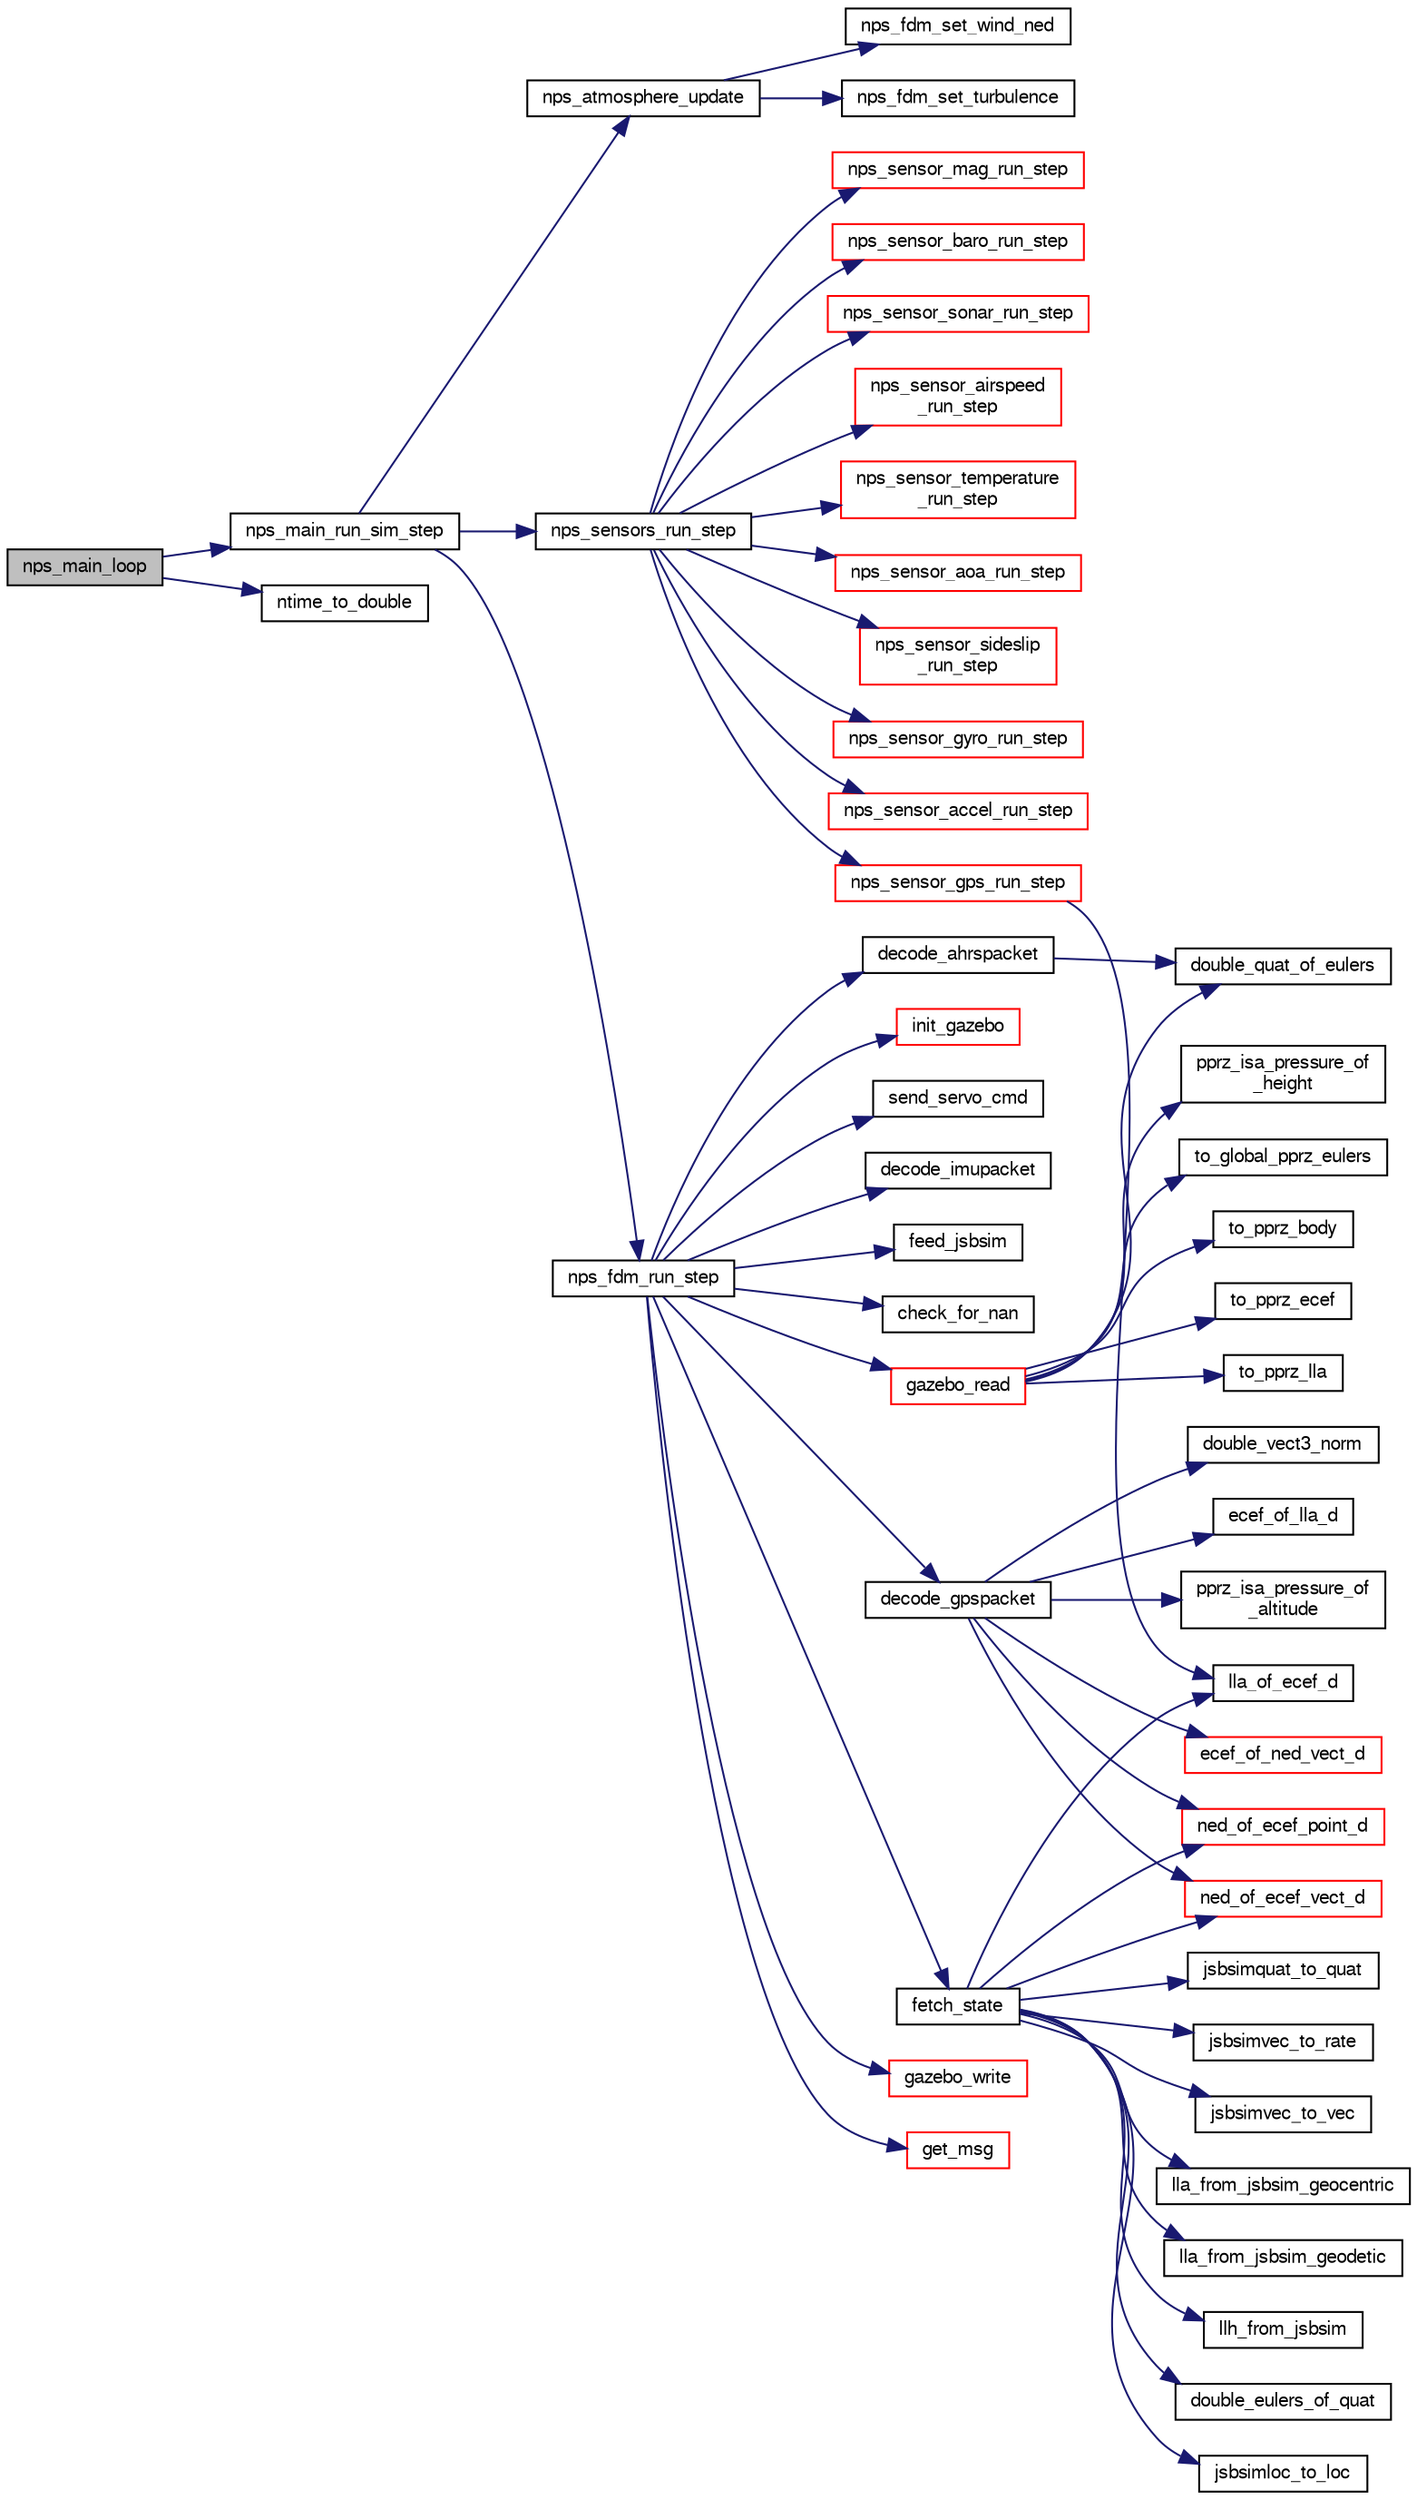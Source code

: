 digraph "nps_main_loop"
{
  edge [fontname="FreeSans",fontsize="10",labelfontname="FreeSans",labelfontsize="10"];
  node [fontname="FreeSans",fontsize="10",shape=record];
  rankdir="LR";
  Node1 [label="nps_main_loop",height=0.2,width=0.4,color="black", fillcolor="grey75", style="filled", fontcolor="black"];
  Node1 -> Node2 [color="midnightblue",fontsize="10",style="solid",fontname="FreeSans"];
  Node2 [label="nps_main_run_sim_step",height=0.2,width=0.4,color="black", fillcolor="white", style="filled",URL="$nps__main__hitl_8c.html#a9a080385e191a932860731e6f511c775"];
  Node2 -> Node3 [color="midnightblue",fontsize="10",style="solid",fontname="FreeSans"];
  Node3 [label="nps_atmosphere_update",height=0.2,width=0.4,color="black", fillcolor="white", style="filled",URL="$nps__atmosphere_8c.html#a67677167db3648e35b21ad5e7aab5e80"];
  Node3 -> Node4 [color="midnightblue",fontsize="10",style="solid",fontname="FreeSans"];
  Node4 [label="nps_fdm_set_turbulence",height=0.2,width=0.4,color="black", fillcolor="white", style="filled",URL="$nps__fdm_8h.html#ac07a0f8dffd889c21a81979e521a8d97"];
  Node3 -> Node5 [color="midnightblue",fontsize="10",style="solid",fontname="FreeSans"];
  Node5 [label="nps_fdm_set_wind_ned",height=0.2,width=0.4,color="black", fillcolor="white", style="filled",URL="$nps__fdm_8h.html#a05c90019f11f90f6855e9b0c3224b4a3"];
  Node2 -> Node6 [color="midnightblue",fontsize="10",style="solid",fontname="FreeSans"];
  Node6 [label="nps_fdm_run_step",height=0.2,width=0.4,color="black", fillcolor="white", style="filled",URL="$nps__fdm_8h.html#a4f72ff1c76415e3e41897d762122c5f8",tooltip="Update the simulation state. "];
  Node6 -> Node7 [color="midnightblue",fontsize="10",style="solid",fontname="FreeSans"];
  Node7 [label="check_for_nan",height=0.2,width=0.4,color="black", fillcolor="white", style="filled",URL="$nps__fdm__jsbsim_8cpp.html#aa8d531348a8fbe30accc30952915a90d",tooltip="Checks NpsFdm struct for NaNs. "];
  Node6 -> Node8 [color="midnightblue",fontsize="10",style="solid",fontname="FreeSans"];
  Node8 [label="decode_ahrspacket",height=0.2,width=0.4,color="black", fillcolor="white", style="filled",URL="$nps__fdm__crrcsim_8c.html#a8321162c08bf2560073a99ea18d5a045"];
  Node8 -> Node9 [color="midnightblue",fontsize="10",style="solid",fontname="FreeSans"];
  Node9 [label="double_quat_of_eulers",height=0.2,width=0.4,color="black", fillcolor="white", style="filled",URL="$group__math__algebra__double.html#gaa5c59899c8e47296ff62829cd74fcf47"];
  Node6 -> Node10 [color="midnightblue",fontsize="10",style="solid",fontname="FreeSans"];
  Node10 [label="decode_gpspacket",height=0.2,width=0.4,color="black", fillcolor="white", style="filled",URL="$nps__fdm__crrcsim_8c.html#af6bebbe57b1e739c8b1565a483f91597"];
  Node10 -> Node11 [color="midnightblue",fontsize="10",style="solid",fontname="FreeSans"];
  Node11 [label="double_vect3_norm",height=0.2,width=0.4,color="black", fillcolor="white", style="filled",URL="$group__math__algebra__double.html#gae5087aa382f54a889f1786194651a2b6"];
  Node10 -> Node12 [color="midnightblue",fontsize="10",style="solid",fontname="FreeSans"];
  Node12 [label="ecef_of_lla_d",height=0.2,width=0.4,color="black", fillcolor="white", style="filled",URL="$group__math__geodetic__double.html#gae6608c48696daebf3382f08e655028d9"];
  Node10 -> Node13 [color="midnightblue",fontsize="10",style="solid",fontname="FreeSans"];
  Node13 [label="ecef_of_ned_vect_d",height=0.2,width=0.4,color="red", fillcolor="white", style="filled",URL="$group__math__geodetic__double.html#ga6fbe577b9004aa2f3735dce8bd5e34d7"];
  Node10 -> Node14 [color="midnightblue",fontsize="10",style="solid",fontname="FreeSans"];
  Node14 [label="ned_of_ecef_point_d",height=0.2,width=0.4,color="red", fillcolor="white", style="filled",URL="$group__math__geodetic__double.html#gabf3f021edce24bfc61367d778cd20952"];
  Node10 -> Node15 [color="midnightblue",fontsize="10",style="solid",fontname="FreeSans"];
  Node15 [label="ned_of_ecef_vect_d",height=0.2,width=0.4,color="red", fillcolor="white", style="filled",URL="$group__math__geodetic__double.html#ga9a6c153bbedbbcc05dedcc6f5bc3266a"];
  Node10 -> Node16 [color="midnightblue",fontsize="10",style="solid",fontname="FreeSans"];
  Node16 [label="pprz_isa_pressure_of\l_altitude",height=0.2,width=0.4,color="black", fillcolor="white", style="filled",URL="$group__math__isa.html#ga64a5320121c2e4fcd276a8434fa18c7b",tooltip="Get pressure in Pa from absolute altitude (using simplified equation). "];
  Node6 -> Node17 [color="midnightblue",fontsize="10",style="solid",fontname="FreeSans"];
  Node17 [label="decode_imupacket",height=0.2,width=0.4,color="black", fillcolor="white", style="filled",URL="$nps__fdm__crrcsim_8c.html#ac37d179a4a680d5869427c60c0ef8c25"];
  Node6 -> Node18 [color="midnightblue",fontsize="10",style="solid",fontname="FreeSans"];
  Node18 [label="feed_jsbsim",height=0.2,width=0.4,color="black", fillcolor="white", style="filled",URL="$nps__fdm__jsbsim_8cpp.html#ac3f41f22e543ac14794eecd306681e76",tooltip="Feed JSBSim with the latest actuator commands. "];
  Node6 -> Node19 [color="midnightblue",fontsize="10",style="solid",fontname="FreeSans"];
  Node19 [label="fetch_state",height=0.2,width=0.4,color="black", fillcolor="white", style="filled",URL="$nps__fdm__jsbsim_8cpp.html#a2d617cee29889c9d6592f9978dfa8a31",tooltip="Populates the NPS fdm struct after a simulation step. "];
  Node19 -> Node20 [color="midnightblue",fontsize="10",style="solid",fontname="FreeSans"];
  Node20 [label="double_eulers_of_quat",height=0.2,width=0.4,color="black", fillcolor="white", style="filled",URL="$group__math__algebra__double.html#ga0535deb8e541ae49fbd3fff0ef33347d"];
  Node19 -> Node21 [color="midnightblue",fontsize="10",style="solid",fontname="FreeSans"];
  Node21 [label="jsbsimloc_to_loc",height=0.2,width=0.4,color="black", fillcolor="white", style="filled",URL="$nps__fdm__jsbsim_8cpp.html#a703cdaf8b93af6b9b808fcdbf4084618",tooltip="Convert JSBSim location format and struct to NPS location format and struct. "];
  Node19 -> Node22 [color="midnightblue",fontsize="10",style="solid",fontname="FreeSans"];
  Node22 [label="jsbsimquat_to_quat",height=0.2,width=0.4,color="black", fillcolor="white", style="filled",URL="$nps__fdm__jsbsim_8cpp.html#a7e68479ada54ac5003c84917b727b9d7",tooltip="Convert JSBSim quaternion struct to NPS quaternion struct. "];
  Node19 -> Node23 [color="midnightblue",fontsize="10",style="solid",fontname="FreeSans"];
  Node23 [label="jsbsimvec_to_rate",height=0.2,width=0.4,color="black", fillcolor="white", style="filled",URL="$nps__fdm__jsbsim_8cpp.html#acf70433e41af4d4790169eae2540d1cf",tooltip="Convert JSBSim rates vector struct to NPS rates struct. "];
  Node19 -> Node24 [color="midnightblue",fontsize="10",style="solid",fontname="FreeSans"];
  Node24 [label="jsbsimvec_to_vec",height=0.2,width=0.4,color="black", fillcolor="white", style="filled",URL="$nps__fdm__jsbsim_8cpp.html#acdf7fcf0cea69535a6ff9f01f9323f52",tooltip="Convert JSBSim vector format and struct to NPS vector format and struct. "];
  Node19 -> Node25 [color="midnightblue",fontsize="10",style="solid",fontname="FreeSans"];
  Node25 [label="lla_from_jsbsim_geocentric",height=0.2,width=0.4,color="black", fillcolor="white", style="filled",URL="$nps__fdm__jsbsim_8cpp.html#a9548efbcd14770bf2220ed0d3e82f660",tooltip="Convert JSBSim location to NPS LLA. "];
  Node19 -> Node26 [color="midnightblue",fontsize="10",style="solid",fontname="FreeSans"];
  Node26 [label="lla_from_jsbsim_geodetic",height=0.2,width=0.4,color="black", fillcolor="white", style="filled",URL="$nps__fdm__jsbsim_8cpp.html#a321e3b5209597d68b61714ec248ae019",tooltip="Convert JSBSim location to NPS LLA. "];
  Node19 -> Node27 [color="midnightblue",fontsize="10",style="solid",fontname="FreeSans"];
  Node27 [label="lla_of_ecef_d",height=0.2,width=0.4,color="black", fillcolor="white", style="filled",URL="$group__math__geodetic__double.html#ga9d3464ccabcd97db9fb4e1c7d25dfe16"];
  Node19 -> Node28 [color="midnightblue",fontsize="10",style="solid",fontname="FreeSans"];
  Node28 [label="llh_from_jsbsim",height=0.2,width=0.4,color="black", fillcolor="white", style="filled",URL="$nps__fdm__jsbsim_8cpp.html#af2cbbfe13b5d92888cb4ac8005a9dd8e",tooltip="Convert JSBSim location to NPS LLH. "];
  Node19 -> Node14 [color="midnightblue",fontsize="10",style="solid",fontname="FreeSans"];
  Node19 -> Node15 [color="midnightblue",fontsize="10",style="solid",fontname="FreeSans"];
  Node6 -> Node29 [color="midnightblue",fontsize="10",style="solid",fontname="FreeSans"];
  Node29 [label="gazebo_read",height=0.2,width=0.4,color="red", fillcolor="white", style="filled",URL="$nps__fdm__gazebo_8cpp.html#a9708e7004fa19d0d9fbbbf480fa7829b",tooltip="Read Gazebo&#39;s simulation state and store the results in the fdm struct used by NPS. "];
  Node29 -> Node9 [color="midnightblue",fontsize="10",style="solid",fontname="FreeSans"];
  Node29 -> Node30 [color="midnightblue",fontsize="10",style="solid",fontname="FreeSans"];
  Node30 [label="pprz_isa_pressure_of\l_height",height=0.2,width=0.4,color="black", fillcolor="white", style="filled",URL="$group__math__isa.html#ga2637c638b53cdee6290f333ad8782fa5",tooltip="Get pressure in Pa from height (using simplified equation). "];
  Node29 -> Node31 [color="midnightblue",fontsize="10",style="solid",fontname="FreeSans"];
  Node31 [label="to_global_pprz_eulers",height=0.2,width=0.4,color="black", fillcolor="white", style="filled",URL="$nps__fdm__gazebo_8cpp.html#a273a7259b9d907e397ed096da0e1cc0e"];
  Node29 -> Node32 [color="midnightblue",fontsize="10",style="solid",fontname="FreeSans"];
  Node32 [label="to_pprz_body",height=0.2,width=0.4,color="black", fillcolor="white", style="filled",URL="$nps__fdm__gazebo_8cpp.html#af73e2ec16397511ee11efda9e53ff92f"];
  Node29 -> Node33 [color="midnightblue",fontsize="10",style="solid",fontname="FreeSans"];
  Node33 [label="to_pprz_ecef",height=0.2,width=0.4,color="black", fillcolor="white", style="filled",URL="$nps__fdm__gazebo_8cpp.html#ad26152f6e70e106dc8a68b452a326f77"];
  Node29 -> Node34 [color="midnightblue",fontsize="10",style="solid",fontname="FreeSans"];
  Node34 [label="to_pprz_lla",height=0.2,width=0.4,color="black", fillcolor="white", style="filled",URL="$nps__fdm__gazebo_8cpp.html#a8acc67f520a996588d95fb06c92f2df8"];
  Node6 -> Node35 [color="midnightblue",fontsize="10",style="solid",fontname="FreeSans"];
  Node35 [label="gazebo_write",height=0.2,width=0.4,color="red", fillcolor="white", style="filled",URL="$nps__fdm__gazebo_8cpp.html#a3abe86a7add17ad03ccc3e2e84f8cfbe",tooltip="Write actuator commands to Gazebo. "];
  Node6 -> Node36 [color="midnightblue",fontsize="10",style="solid",fontname="FreeSans"];
  Node36 [label="get_msg",height=0.2,width=0.4,color="red", fillcolor="white", style="filled",URL="$nps__fdm__crrcsim_8c.html#a67337675973f93b9ab3cd01a3e5d2435"];
  Node6 -> Node37 [color="midnightblue",fontsize="10",style="solid",fontname="FreeSans"];
  Node37 [label="init_gazebo",height=0.2,width=0.4,color="red", fillcolor="white", style="filled",URL="$nps__fdm__gazebo_8cpp.html#acf1b27b2902f5682b920ee9420619a10",tooltip="Set up a Gazebo server. "];
  Node6 -> Node38 [color="midnightblue",fontsize="10",style="solid",fontname="FreeSans"];
  Node38 [label="send_servo_cmd",height=0.2,width=0.4,color="black", fillcolor="white", style="filled",URL="$nps__fdm__crrcsim_8c.html#a75978090ea593009549c5dc324e060f1"];
  Node2 -> Node39 [color="midnightblue",fontsize="10",style="solid",fontname="FreeSans"];
  Node39 [label="nps_sensors_run_step",height=0.2,width=0.4,color="black", fillcolor="white", style="filled",URL="$nps__sensors_8c.html#acce77f76dcc7946ef7dfd9a522b47b63"];
  Node39 -> Node40 [color="midnightblue",fontsize="10",style="solid",fontname="FreeSans"];
  Node40 [label="nps_sensor_gyro_run_step",height=0.2,width=0.4,color="red", fillcolor="white", style="filled",URL="$nps__sensor__gyro_8c.html#a0e6d7f6637deebfa2e530c1d17d8145a"];
  Node39 -> Node41 [color="midnightblue",fontsize="10",style="solid",fontname="FreeSans"];
  Node41 [label="nps_sensor_accel_run_step",height=0.2,width=0.4,color="red", fillcolor="white", style="filled",URL="$nps__sensor__accel_8c.html#a6dde36646613cb09a8a384af3c85b9e6"];
  Node39 -> Node42 [color="midnightblue",fontsize="10",style="solid",fontname="FreeSans"];
  Node42 [label="nps_sensor_mag_run_step",height=0.2,width=0.4,color="red", fillcolor="white", style="filled",URL="$nps__sensor__mag_8c.html#afd402828074c485d02f9ceb00e384b03"];
  Node39 -> Node43 [color="midnightblue",fontsize="10",style="solid",fontname="FreeSans"];
  Node43 [label="nps_sensor_baro_run_step",height=0.2,width=0.4,color="red", fillcolor="white", style="filled",URL="$nps__sensor__baro_8c.html#ac776435b52b441f95b61ecff4a6f2762"];
  Node39 -> Node44 [color="midnightblue",fontsize="10",style="solid",fontname="FreeSans"];
  Node44 [label="nps_sensor_gps_run_step",height=0.2,width=0.4,color="red", fillcolor="white", style="filled",URL="$nps__sensor__gps_8c.html#a8b6a7e5d571ffcdd482b49cef2e2efe4"];
  Node44 -> Node27 [color="midnightblue",fontsize="10",style="solid",fontname="FreeSans"];
  Node39 -> Node45 [color="midnightblue",fontsize="10",style="solid",fontname="FreeSans"];
  Node45 [label="nps_sensor_sonar_run_step",height=0.2,width=0.4,color="red", fillcolor="white", style="filled",URL="$nps__sensor__sonar_8c.html#a4e2b27eb6c2f7ed609f9b0a9d59368c4"];
  Node39 -> Node46 [color="midnightblue",fontsize="10",style="solid",fontname="FreeSans"];
  Node46 [label="nps_sensor_airspeed\l_run_step",height=0.2,width=0.4,color="red", fillcolor="white", style="filled",URL="$nps__sensor__airspeed_8c.html#a7ea8fb956ea4cec723729964031915d5"];
  Node39 -> Node47 [color="midnightblue",fontsize="10",style="solid",fontname="FreeSans"];
  Node47 [label="nps_sensor_temperature\l_run_step",height=0.2,width=0.4,color="red", fillcolor="white", style="filled",URL="$nps__sensor__temperature_8c.html#a9b3050705f61f467495ad96d989afd0c"];
  Node39 -> Node48 [color="midnightblue",fontsize="10",style="solid",fontname="FreeSans"];
  Node48 [label="nps_sensor_aoa_run_step",height=0.2,width=0.4,color="red", fillcolor="white", style="filled",URL="$nps__sensor__aoa_8c.html#aff4573dfb3981359e087728798b18c23"];
  Node39 -> Node49 [color="midnightblue",fontsize="10",style="solid",fontname="FreeSans"];
  Node49 [label="nps_sensor_sideslip\l_run_step",height=0.2,width=0.4,color="red", fillcolor="white", style="filled",URL="$nps__sensor__sideslip_8c.html#ac9586b3051a603d9375a8b986a279cb3"];
  Node1 -> Node50 [color="midnightblue",fontsize="10",style="solid",fontname="FreeSans"];
  Node50 [label="ntime_to_double",height=0.2,width=0.4,color="black", fillcolor="white", style="filled",URL="$nps__main_8h.html#aeef2ce0bdc2688dd972ae462a9b9a72d"];
}
